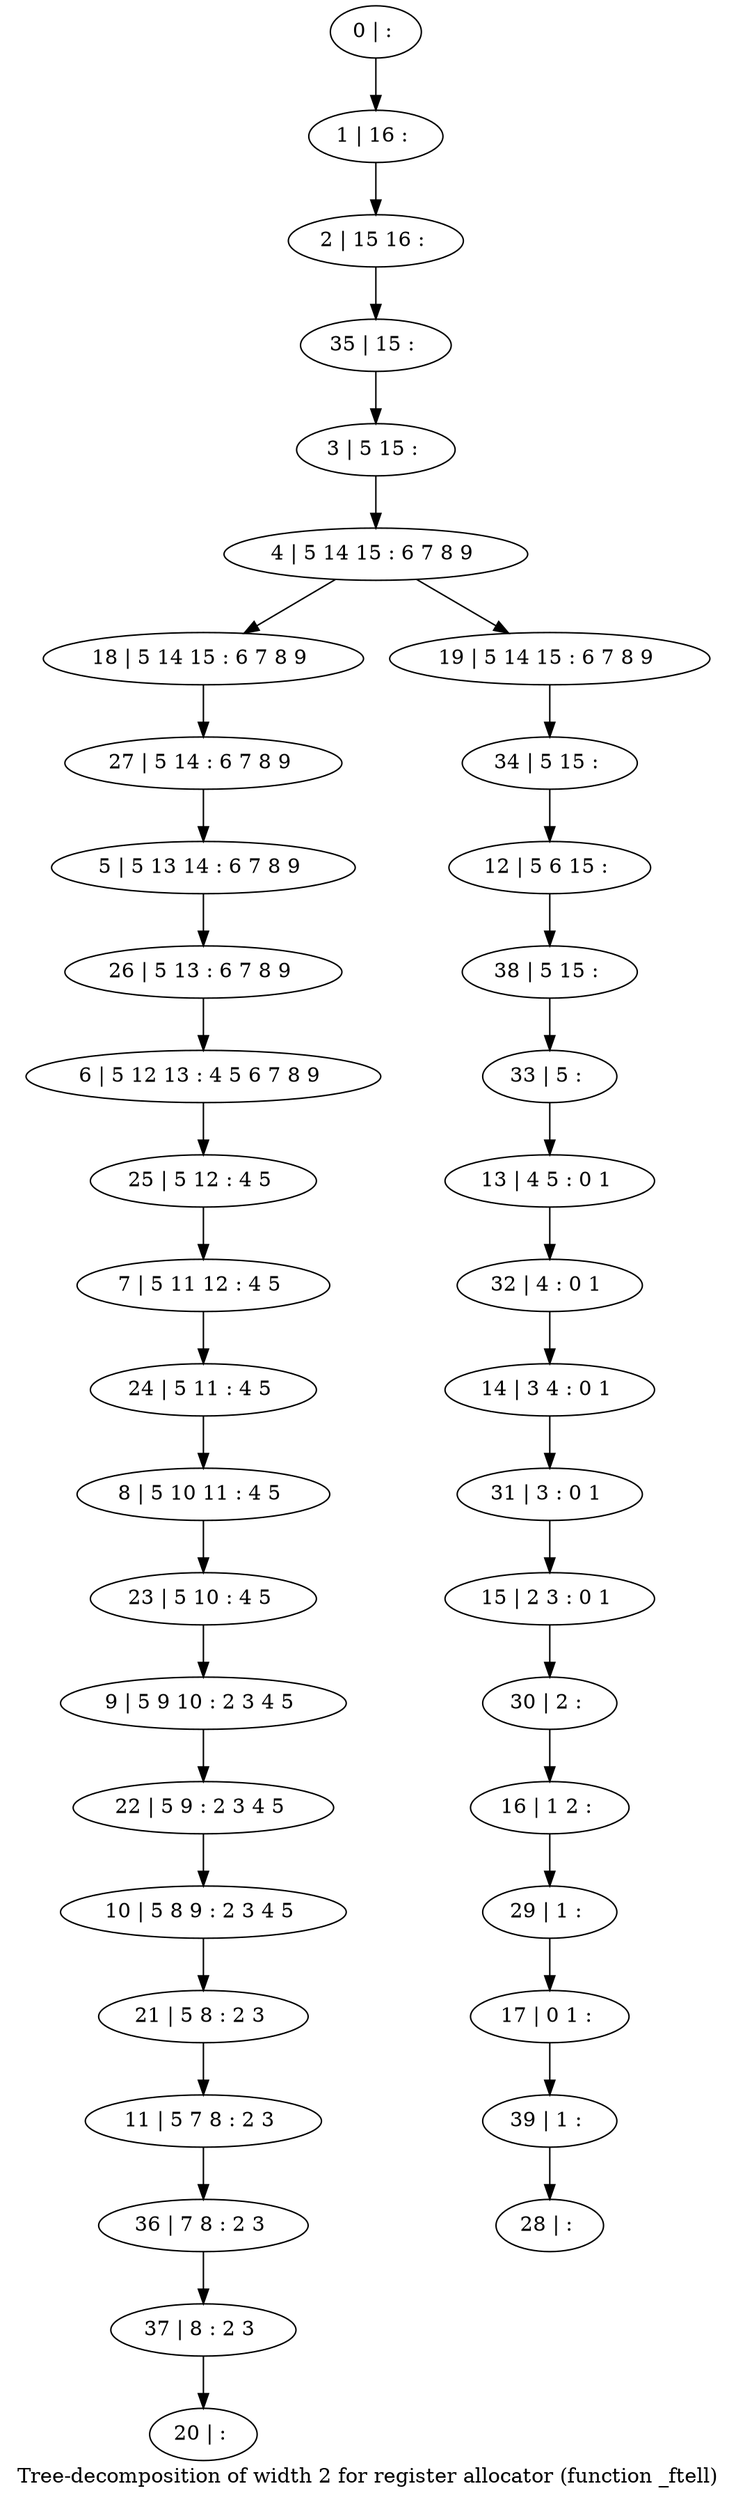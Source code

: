 digraph G {
graph [label="Tree-decomposition of width 2 for register allocator (function _ftell)"]
0[label="0 | : "];
1[label="1 | 16 : "];
2[label="2 | 15 16 : "];
3[label="3 | 5 15 : "];
4[label="4 | 5 14 15 : 6 7 8 9 "];
5[label="5 | 5 13 14 : 6 7 8 9 "];
6[label="6 | 5 12 13 : 4 5 6 7 8 9 "];
7[label="7 | 5 11 12 : 4 5 "];
8[label="8 | 5 10 11 : 4 5 "];
9[label="9 | 5 9 10 : 2 3 4 5 "];
10[label="10 | 5 8 9 : 2 3 4 5 "];
11[label="11 | 5 7 8 : 2 3 "];
12[label="12 | 5 6 15 : "];
13[label="13 | 4 5 : 0 1 "];
14[label="14 | 3 4 : 0 1 "];
15[label="15 | 2 3 : 0 1 "];
16[label="16 | 1 2 : "];
17[label="17 | 0 1 : "];
18[label="18 | 5 14 15 : 6 7 8 9 "];
19[label="19 | 5 14 15 : 6 7 8 9 "];
20[label="20 | : "];
21[label="21 | 5 8 : 2 3 "];
22[label="22 | 5 9 : 2 3 4 5 "];
23[label="23 | 5 10 : 4 5 "];
24[label="24 | 5 11 : 4 5 "];
25[label="25 | 5 12 : 4 5 "];
26[label="26 | 5 13 : 6 7 8 9 "];
27[label="27 | 5 14 : 6 7 8 9 "];
28[label="28 | : "];
29[label="29 | 1 : "];
30[label="30 | 2 : "];
31[label="31 | 3 : 0 1 "];
32[label="32 | 4 : 0 1 "];
33[label="33 | 5 : "];
34[label="34 | 5 15 : "];
35[label="35 | 15 : "];
36[label="36 | 7 8 : 2 3 "];
37[label="37 | 8 : 2 3 "];
38[label="38 | 5 15 : "];
39[label="39 | 1 : "];
0->1 ;
1->2 ;
3->4 ;
4->18 ;
4->19 ;
21->11 ;
10->21 ;
22->10 ;
9->22 ;
23->9 ;
8->23 ;
24->8 ;
7->24 ;
25->7 ;
6->25 ;
26->6 ;
5->26 ;
27->5 ;
18->27 ;
29->17 ;
16->29 ;
30->16 ;
15->30 ;
31->15 ;
14->31 ;
32->14 ;
13->32 ;
33->13 ;
34->12 ;
19->34 ;
35->3 ;
2->35 ;
11->36 ;
37->20 ;
36->37 ;
38->33 ;
12->38 ;
39->28 ;
17->39 ;
}
